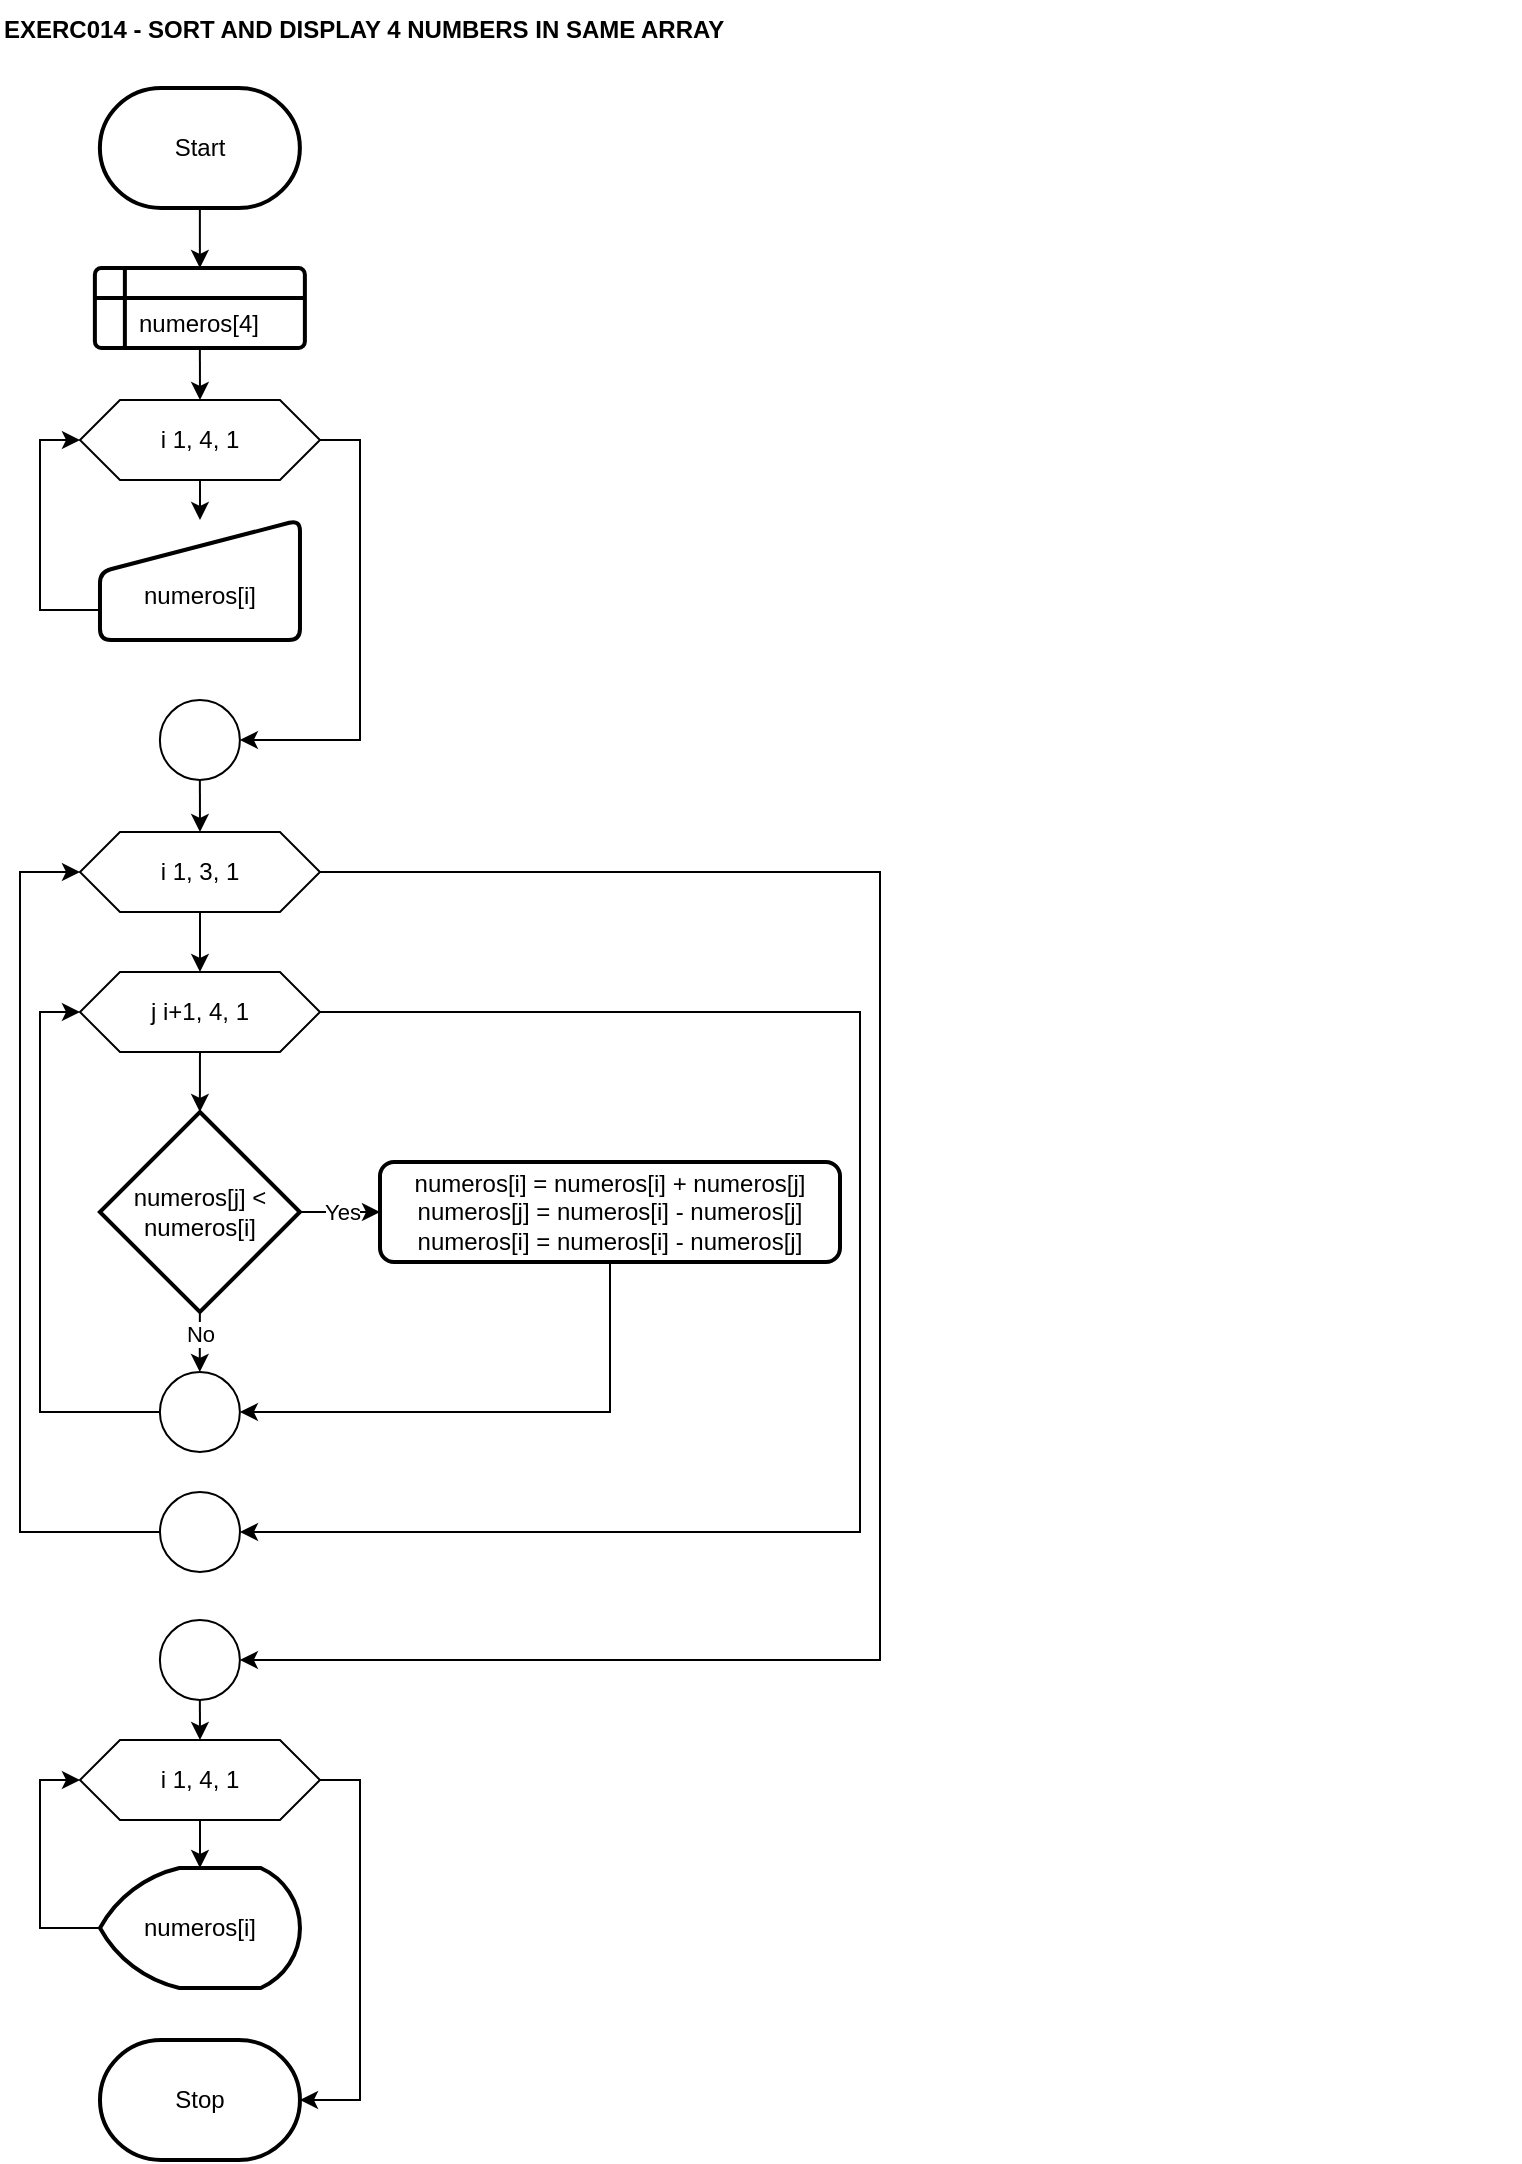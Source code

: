 <mxfile version="26.1.1">
  <diagram name="Página-1" id="tbhhrolYnf2YLyF_AGn1">
    <mxGraphModel dx="2390" dy="1450" grid="1" gridSize="10" guides="1" tooltips="1" connect="1" arrows="1" fold="1" page="1" pageScale="1" pageWidth="827" pageHeight="1169" math="0" shadow="0">
      <root>
        <mxCell id="0" />
        <mxCell id="1" parent="0" />
        <mxCell id="gUQwB867zqCJYkILIy9S-1" value="EXERC014 - SORT AND DISPLAY 4 NUMBERS IN SAME ARRAY" style="text;html=1;align=left;verticalAlign=middle;whiteSpace=wrap;rounded=0;fontStyle=1" parent="1" vertex="1">
          <mxGeometry x="40" y="40" width="760" height="30" as="geometry" />
        </mxCell>
        <mxCell id="gUQwB867zqCJYkILIy9S-21" style="edgeStyle=orthogonalEdgeStyle;rounded=0;orthogonalLoop=1;jettySize=auto;html=1;exitX=0.5;exitY=1;exitDx=0;exitDy=0;exitPerimeter=0;entryX=0.5;entryY=0;entryDx=0;entryDy=0;" parent="1" source="gUQwB867zqCJYkILIy9S-3" target="gUQwB867zqCJYkILIy9S-4" edge="1">
          <mxGeometry relative="1" as="geometry" />
        </mxCell>
        <mxCell id="gUQwB867zqCJYkILIy9S-3" value="Start" style="strokeWidth=2;html=1;shape=mxgraph.flowchart.terminator;whiteSpace=wrap;" parent="1" vertex="1">
          <mxGeometry x="89.94" y="84" width="100" height="60" as="geometry" />
        </mxCell>
        <mxCell id="0eGiHp5goSOmYRr4eiXb-31" style="edgeStyle=orthogonalEdgeStyle;rounded=0;orthogonalLoop=1;jettySize=auto;html=1;exitX=0.5;exitY=1;exitDx=0;exitDy=0;entryX=0.5;entryY=0;entryDx=0;entryDy=0;" parent="1" source="gUQwB867zqCJYkILIy9S-4" target="0eGiHp5goSOmYRr4eiXb-27" edge="1">
          <mxGeometry relative="1" as="geometry" />
        </mxCell>
        <mxCell id="gUQwB867zqCJYkILIy9S-4" value="&lt;div&gt;&lt;br&gt;&lt;/div&gt;&lt;div&gt;numeros[4]&lt;/div&gt;" style="shape=internalStorage;whiteSpace=wrap;html=1;dx=15;dy=15;rounded=1;arcSize=8;strokeWidth=2;" parent="1" vertex="1">
          <mxGeometry x="87.44" y="174" width="105" height="40" as="geometry" />
        </mxCell>
        <mxCell id="0eGiHp5goSOmYRr4eiXb-32" style="edgeStyle=orthogonalEdgeStyle;rounded=0;orthogonalLoop=1;jettySize=auto;html=1;exitX=0;exitY=0.75;exitDx=0;exitDy=0;entryX=0;entryY=0.5;entryDx=0;entryDy=0;" parent="1" source="0eGiHp5goSOmYRr4eiXb-24" target="0eGiHp5goSOmYRr4eiXb-27" edge="1">
          <mxGeometry relative="1" as="geometry" />
        </mxCell>
        <mxCell id="0eGiHp5goSOmYRr4eiXb-24" value="&lt;div&gt;&lt;br&gt;&lt;/div&gt;&lt;div&gt;numeros[i]&lt;/div&gt;" style="html=1;strokeWidth=2;shape=manualInput;whiteSpace=wrap;rounded=1;size=26;arcSize=11;" parent="1" vertex="1">
          <mxGeometry x="89.99" y="300" width="100" height="60" as="geometry" />
        </mxCell>
        <mxCell id="0eGiHp5goSOmYRr4eiXb-25" style="edgeStyle=orthogonalEdgeStyle;rounded=0;orthogonalLoop=1;jettySize=auto;html=1;exitX=0.5;exitY=1;exitDx=0;exitDy=0;entryX=0.5;entryY=0;entryDx=0;entryDy=0;" parent="1" source="0eGiHp5goSOmYRr4eiXb-27" target="0eGiHp5goSOmYRr4eiXb-24" edge="1">
          <mxGeometry relative="1" as="geometry" />
        </mxCell>
        <mxCell id="0eGiHp5goSOmYRr4eiXb-27" value="i 1, 4, 1" style="shape=hexagon;perimeter=hexagonPerimeter2;whiteSpace=wrap;html=1;fixedSize=1;" parent="1" vertex="1">
          <mxGeometry x="79.99" y="240" width="120" height="40" as="geometry" />
        </mxCell>
        <mxCell id="0eGiHp5goSOmYRr4eiXb-60" value="Stop" style="strokeWidth=2;html=1;shape=mxgraph.flowchart.terminator;whiteSpace=wrap;" parent="1" vertex="1">
          <mxGeometry x="89.99" y="1060" width="100" height="60" as="geometry" />
        </mxCell>
        <mxCell id="0eGiHp5goSOmYRr4eiXb-84" style="edgeStyle=orthogonalEdgeStyle;rounded=0;orthogonalLoop=1;jettySize=auto;html=1;exitX=0.5;exitY=1;exitDx=0;exitDy=0;entryX=0.5;entryY=0;entryDx=0;entryDy=0;" parent="1" source="0eGiHp5goSOmYRr4eiXb-74" target="0eGiHp5goSOmYRr4eiXb-75" edge="1">
          <mxGeometry relative="1" as="geometry" />
        </mxCell>
        <mxCell id="0eGiHp5goSOmYRr4eiXb-74" value="i 1, 3, 1" style="shape=hexagon;perimeter=hexagonPerimeter2;whiteSpace=wrap;html=1;fixedSize=1;" parent="1" vertex="1">
          <mxGeometry x="79.99" y="456" width="120" height="40" as="geometry" />
        </mxCell>
        <mxCell id="0eGiHp5goSOmYRr4eiXb-75" value="j i+1, 4, 1" style="shape=hexagon;perimeter=hexagonPerimeter2;whiteSpace=wrap;html=1;fixedSize=1;" parent="1" vertex="1">
          <mxGeometry x="79.99" y="526" width="120" height="40" as="geometry" />
        </mxCell>
        <mxCell id="0eGiHp5goSOmYRr4eiXb-86" style="edgeStyle=orthogonalEdgeStyle;rounded=0;orthogonalLoop=1;jettySize=auto;html=1;exitX=1;exitY=0.5;exitDx=0;exitDy=0;exitPerimeter=0;" parent="1" source="0eGiHp5goSOmYRr4eiXb-76" target="0eGiHp5goSOmYRr4eiXb-77" edge="1">
          <mxGeometry relative="1" as="geometry" />
        </mxCell>
        <mxCell id="0eGiHp5goSOmYRr4eiXb-87" value="Yes" style="edgeLabel;html=1;align=center;verticalAlign=middle;resizable=0;points=[];" parent="0eGiHp5goSOmYRr4eiXb-86" vertex="1" connectable="0">
          <mxGeometry x="0.119" relative="1" as="geometry">
            <mxPoint x="-2" as="offset" />
          </mxGeometry>
        </mxCell>
        <mxCell id="0eGiHp5goSOmYRr4eiXb-89" style="edgeStyle=orthogonalEdgeStyle;rounded=0;orthogonalLoop=1;jettySize=auto;html=1;exitX=0.5;exitY=1;exitDx=0;exitDy=0;exitPerimeter=0;" parent="1" source="0eGiHp5goSOmYRr4eiXb-76" target="0eGiHp5goSOmYRr4eiXb-78" edge="1">
          <mxGeometry relative="1" as="geometry" />
        </mxCell>
        <mxCell id="0eGiHp5goSOmYRr4eiXb-91" value="No" style="edgeLabel;html=1;align=center;verticalAlign=middle;resizable=0;points=[];" parent="0eGiHp5goSOmYRr4eiXb-89" vertex="1" connectable="0">
          <mxGeometry x="0.219" relative="1" as="geometry">
            <mxPoint as="offset" />
          </mxGeometry>
        </mxCell>
        <mxCell id="0eGiHp5goSOmYRr4eiXb-76" value="numeros[j] &amp;lt; numeros[i]" style="strokeWidth=2;html=1;shape=mxgraph.flowchart.decision;whiteSpace=wrap;" parent="1" vertex="1">
          <mxGeometry x="89.94" y="596" width="100" height="100" as="geometry" />
        </mxCell>
        <mxCell id="0eGiHp5goSOmYRr4eiXb-77" value="&lt;div&gt;numeros[i] = numeros[i] + numeros[j]&lt;/div&gt;&lt;div&gt;numeros[j] = numeros[i] - numeros[j]&lt;/div&gt;&lt;div&gt;numeros[i] = numeros[i] - numeros[j]&lt;/div&gt;" style="rounded=1;whiteSpace=wrap;html=1;absoluteArcSize=1;arcSize=14;strokeWidth=2;" parent="1" vertex="1">
          <mxGeometry x="230" y="621" width="230" height="50" as="geometry" />
        </mxCell>
        <mxCell id="0eGiHp5goSOmYRr4eiXb-95" style="edgeStyle=orthogonalEdgeStyle;rounded=0;orthogonalLoop=1;jettySize=auto;html=1;exitX=0;exitY=0.5;exitDx=0;exitDy=0;exitPerimeter=0;entryX=0;entryY=0.5;entryDx=0;entryDy=0;" parent="1" source="0eGiHp5goSOmYRr4eiXb-78" target="0eGiHp5goSOmYRr4eiXb-75" edge="1">
          <mxGeometry relative="1" as="geometry">
            <Array as="points">
              <mxPoint x="60" y="746" />
              <mxPoint x="60" y="546" />
            </Array>
          </mxGeometry>
        </mxCell>
        <mxCell id="0eGiHp5goSOmYRr4eiXb-78" value="" style="verticalLabelPosition=bottom;verticalAlign=top;html=1;shape=mxgraph.flowchart.on-page_reference;" parent="1" vertex="1">
          <mxGeometry x="119.94" y="726" width="40" height="40" as="geometry" />
        </mxCell>
        <mxCell id="0eGiHp5goSOmYRr4eiXb-81" style="edgeStyle=orthogonalEdgeStyle;rounded=0;orthogonalLoop=1;jettySize=auto;html=1;exitX=0.5;exitY=1;exitDx=0;exitDy=0;entryX=0.5;entryY=0;entryDx=0;entryDy=0;entryPerimeter=0;" parent="1" source="0eGiHp5goSOmYRr4eiXb-82" target="4haxSUNvnJ9LfG0nx8lj-1" edge="1">
          <mxGeometry relative="1" as="geometry">
            <mxPoint x="139.99" y="970" as="targetPoint" />
          </mxGeometry>
        </mxCell>
        <mxCell id="0eGiHp5goSOmYRr4eiXb-82" value="i 1, 4, 1" style="shape=hexagon;perimeter=hexagonPerimeter2;whiteSpace=wrap;html=1;fixedSize=1;" parent="1" vertex="1">
          <mxGeometry x="79.99" y="910" width="120" height="40" as="geometry" />
        </mxCell>
        <mxCell id="0eGiHp5goSOmYRr4eiXb-85" style="edgeStyle=orthogonalEdgeStyle;rounded=0;orthogonalLoop=1;jettySize=auto;html=1;exitX=0.5;exitY=1;exitDx=0;exitDy=0;entryX=0.5;entryY=0;entryDx=0;entryDy=0;entryPerimeter=0;" parent="1" source="0eGiHp5goSOmYRr4eiXb-75" target="0eGiHp5goSOmYRr4eiXb-76" edge="1">
          <mxGeometry relative="1" as="geometry" />
        </mxCell>
        <mxCell id="0eGiHp5goSOmYRr4eiXb-93" style="edgeStyle=orthogonalEdgeStyle;rounded=0;orthogonalLoop=1;jettySize=auto;html=1;exitX=0.5;exitY=1;exitDx=0;exitDy=0;entryX=1;entryY=0.5;entryDx=0;entryDy=0;entryPerimeter=0;" parent="1" source="0eGiHp5goSOmYRr4eiXb-77" target="0eGiHp5goSOmYRr4eiXb-78" edge="1">
          <mxGeometry relative="1" as="geometry" />
        </mxCell>
        <mxCell id="0eGiHp5goSOmYRr4eiXb-98" style="edgeStyle=orthogonalEdgeStyle;rounded=0;orthogonalLoop=1;jettySize=auto;html=1;exitX=0;exitY=0.5;exitDx=0;exitDy=0;exitPerimeter=0;entryX=0;entryY=0.5;entryDx=0;entryDy=0;" parent="1" source="0eGiHp5goSOmYRr4eiXb-96" target="0eGiHp5goSOmYRr4eiXb-74" edge="1">
          <mxGeometry relative="1" as="geometry">
            <Array as="points">
              <mxPoint x="50" y="806" />
              <mxPoint x="50" y="476" />
            </Array>
          </mxGeometry>
        </mxCell>
        <mxCell id="0eGiHp5goSOmYRr4eiXb-96" value="" style="verticalLabelPosition=bottom;verticalAlign=top;html=1;shape=mxgraph.flowchart.on-page_reference;" parent="1" vertex="1">
          <mxGeometry x="119.99" y="786" width="40" height="40" as="geometry" />
        </mxCell>
        <mxCell id="0eGiHp5goSOmYRr4eiXb-97" style="edgeStyle=orthogonalEdgeStyle;rounded=0;orthogonalLoop=1;jettySize=auto;html=1;exitX=1;exitY=0.5;exitDx=0;exitDy=0;entryX=1;entryY=0.5;entryDx=0;entryDy=0;entryPerimeter=0;" parent="1" source="0eGiHp5goSOmYRr4eiXb-75" target="0eGiHp5goSOmYRr4eiXb-96" edge="1">
          <mxGeometry relative="1" as="geometry">
            <Array as="points">
              <mxPoint x="470" y="546" />
              <mxPoint x="470" y="806" />
            </Array>
          </mxGeometry>
        </mxCell>
        <mxCell id="0eGiHp5goSOmYRr4eiXb-106" style="edgeStyle=orthogonalEdgeStyle;rounded=0;orthogonalLoop=1;jettySize=auto;html=1;exitX=0.5;exitY=1;exitDx=0;exitDy=0;exitPerimeter=0;entryX=0.5;entryY=0;entryDx=0;entryDy=0;" parent="1" source="0eGiHp5goSOmYRr4eiXb-103" target="0eGiHp5goSOmYRr4eiXb-74" edge="1">
          <mxGeometry relative="1" as="geometry" />
        </mxCell>
        <mxCell id="0eGiHp5goSOmYRr4eiXb-103" value="" style="verticalLabelPosition=bottom;verticalAlign=top;html=1;shape=mxgraph.flowchart.on-page_reference;" parent="1" vertex="1">
          <mxGeometry x="119.94" y="390" width="40" height="40" as="geometry" />
        </mxCell>
        <mxCell id="0eGiHp5goSOmYRr4eiXb-107" style="edgeStyle=orthogonalEdgeStyle;rounded=0;orthogonalLoop=1;jettySize=auto;html=1;exitX=1;exitY=0.5;exitDx=0;exitDy=0;entryX=1;entryY=0.5;entryDx=0;entryDy=0;entryPerimeter=0;" parent="1" source="0eGiHp5goSOmYRr4eiXb-27" target="0eGiHp5goSOmYRr4eiXb-103" edge="1">
          <mxGeometry relative="1" as="geometry" />
        </mxCell>
        <mxCell id="4haxSUNvnJ9LfG0nx8lj-3" style="edgeStyle=orthogonalEdgeStyle;rounded=0;orthogonalLoop=1;jettySize=auto;html=1;exitX=0;exitY=0.5;exitDx=0;exitDy=0;exitPerimeter=0;entryX=0;entryY=0.5;entryDx=0;entryDy=0;" edge="1" parent="1" source="4haxSUNvnJ9LfG0nx8lj-1" target="0eGiHp5goSOmYRr4eiXb-82">
          <mxGeometry relative="1" as="geometry" />
        </mxCell>
        <mxCell id="4haxSUNvnJ9LfG0nx8lj-1" value="&lt;div&gt;&lt;span style=&quot;background-color: transparent; color: light-dark(rgb(0, 0, 0), rgb(255, 255, 255));&quot;&gt;numeros[i]&lt;/span&gt;&lt;/div&gt;" style="strokeWidth=2;html=1;shape=mxgraph.flowchart.display;whiteSpace=wrap;" vertex="1" parent="1">
          <mxGeometry x="89.99" y="974" width="100" height="60" as="geometry" />
        </mxCell>
        <mxCell id="4haxSUNvnJ9LfG0nx8lj-6" style="edgeStyle=orthogonalEdgeStyle;rounded=0;orthogonalLoop=1;jettySize=auto;html=1;exitX=0.5;exitY=1;exitDx=0;exitDy=0;exitPerimeter=0;entryX=0.5;entryY=0;entryDx=0;entryDy=0;" edge="1" parent="1" source="4haxSUNvnJ9LfG0nx8lj-4" target="0eGiHp5goSOmYRr4eiXb-82">
          <mxGeometry relative="1" as="geometry" />
        </mxCell>
        <mxCell id="4haxSUNvnJ9LfG0nx8lj-4" value="" style="verticalLabelPosition=bottom;verticalAlign=top;html=1;shape=mxgraph.flowchart.on-page_reference;" vertex="1" parent="1">
          <mxGeometry x="119.94" y="850" width="40" height="40" as="geometry" />
        </mxCell>
        <mxCell id="4haxSUNvnJ9LfG0nx8lj-7" style="edgeStyle=orthogonalEdgeStyle;rounded=0;orthogonalLoop=1;jettySize=auto;html=1;exitX=1;exitY=0.5;exitDx=0;exitDy=0;entryX=1;entryY=0.5;entryDx=0;entryDy=0;entryPerimeter=0;" edge="1" parent="1" source="0eGiHp5goSOmYRr4eiXb-82" target="0eGiHp5goSOmYRr4eiXb-60">
          <mxGeometry relative="1" as="geometry" />
        </mxCell>
        <mxCell id="4haxSUNvnJ9LfG0nx8lj-8" style="edgeStyle=orthogonalEdgeStyle;rounded=0;orthogonalLoop=1;jettySize=auto;html=1;exitX=1;exitY=0.5;exitDx=0;exitDy=0;entryX=1;entryY=0.5;entryDx=0;entryDy=0;entryPerimeter=0;" edge="1" parent="1" source="0eGiHp5goSOmYRr4eiXb-74" target="4haxSUNvnJ9LfG0nx8lj-4">
          <mxGeometry relative="1" as="geometry">
            <Array as="points">
              <mxPoint x="480" y="476" />
              <mxPoint x="480" y="870" />
            </Array>
          </mxGeometry>
        </mxCell>
      </root>
    </mxGraphModel>
  </diagram>
</mxfile>
